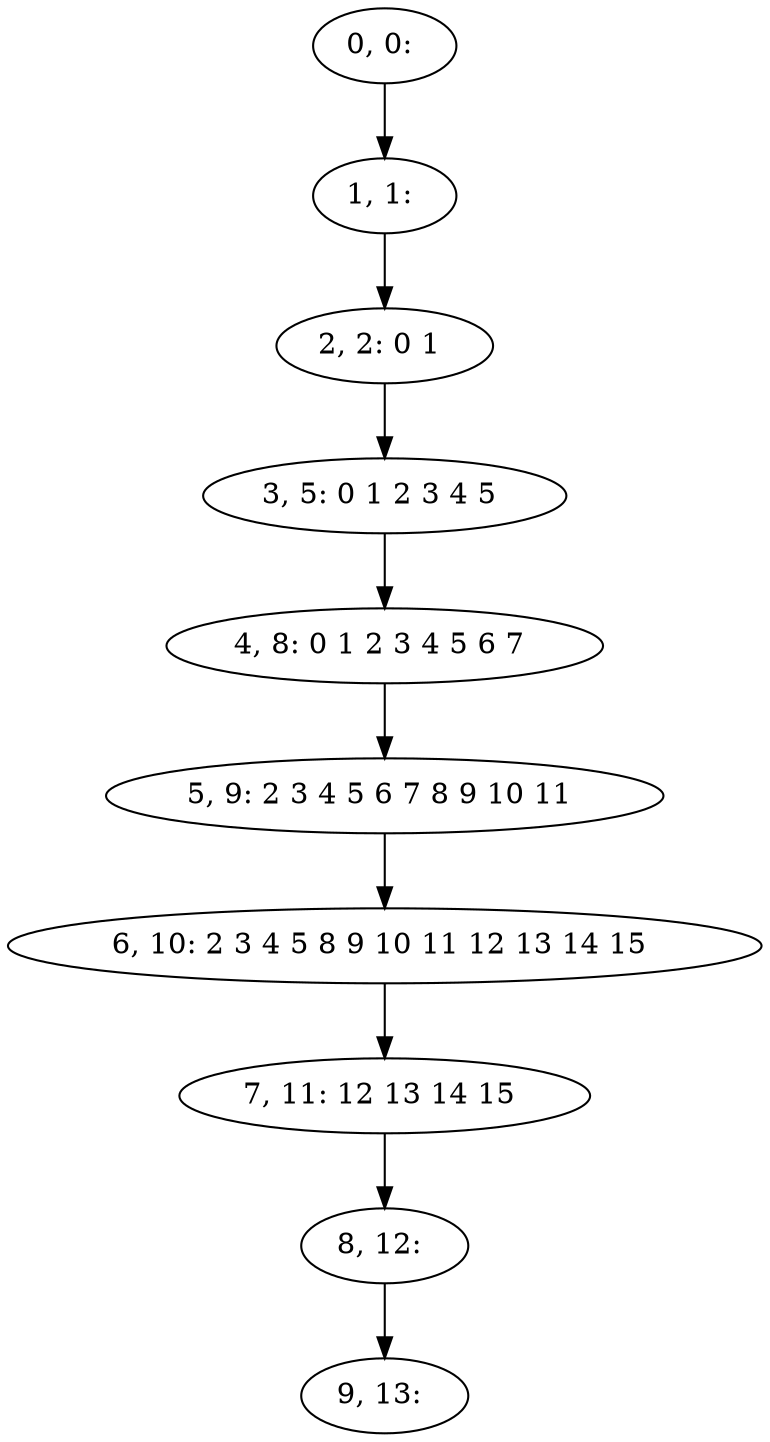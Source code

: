 digraph G {
0[label="0, 0: "];
1[label="1, 1: "];
2[label="2, 2: 0 1 "];
3[label="3, 5: 0 1 2 3 4 5 "];
4[label="4, 8: 0 1 2 3 4 5 6 7 "];
5[label="5, 9: 2 3 4 5 6 7 8 9 10 11 "];
6[label="6, 10: 2 3 4 5 8 9 10 11 12 13 14 15 "];
7[label="7, 11: 12 13 14 15 "];
8[label="8, 12: "];
9[label="9, 13: "];
0->1 ;
1->2 ;
2->3 ;
3->4 ;
4->5 ;
5->6 ;
6->7 ;
7->8 ;
8->9 ;
}
